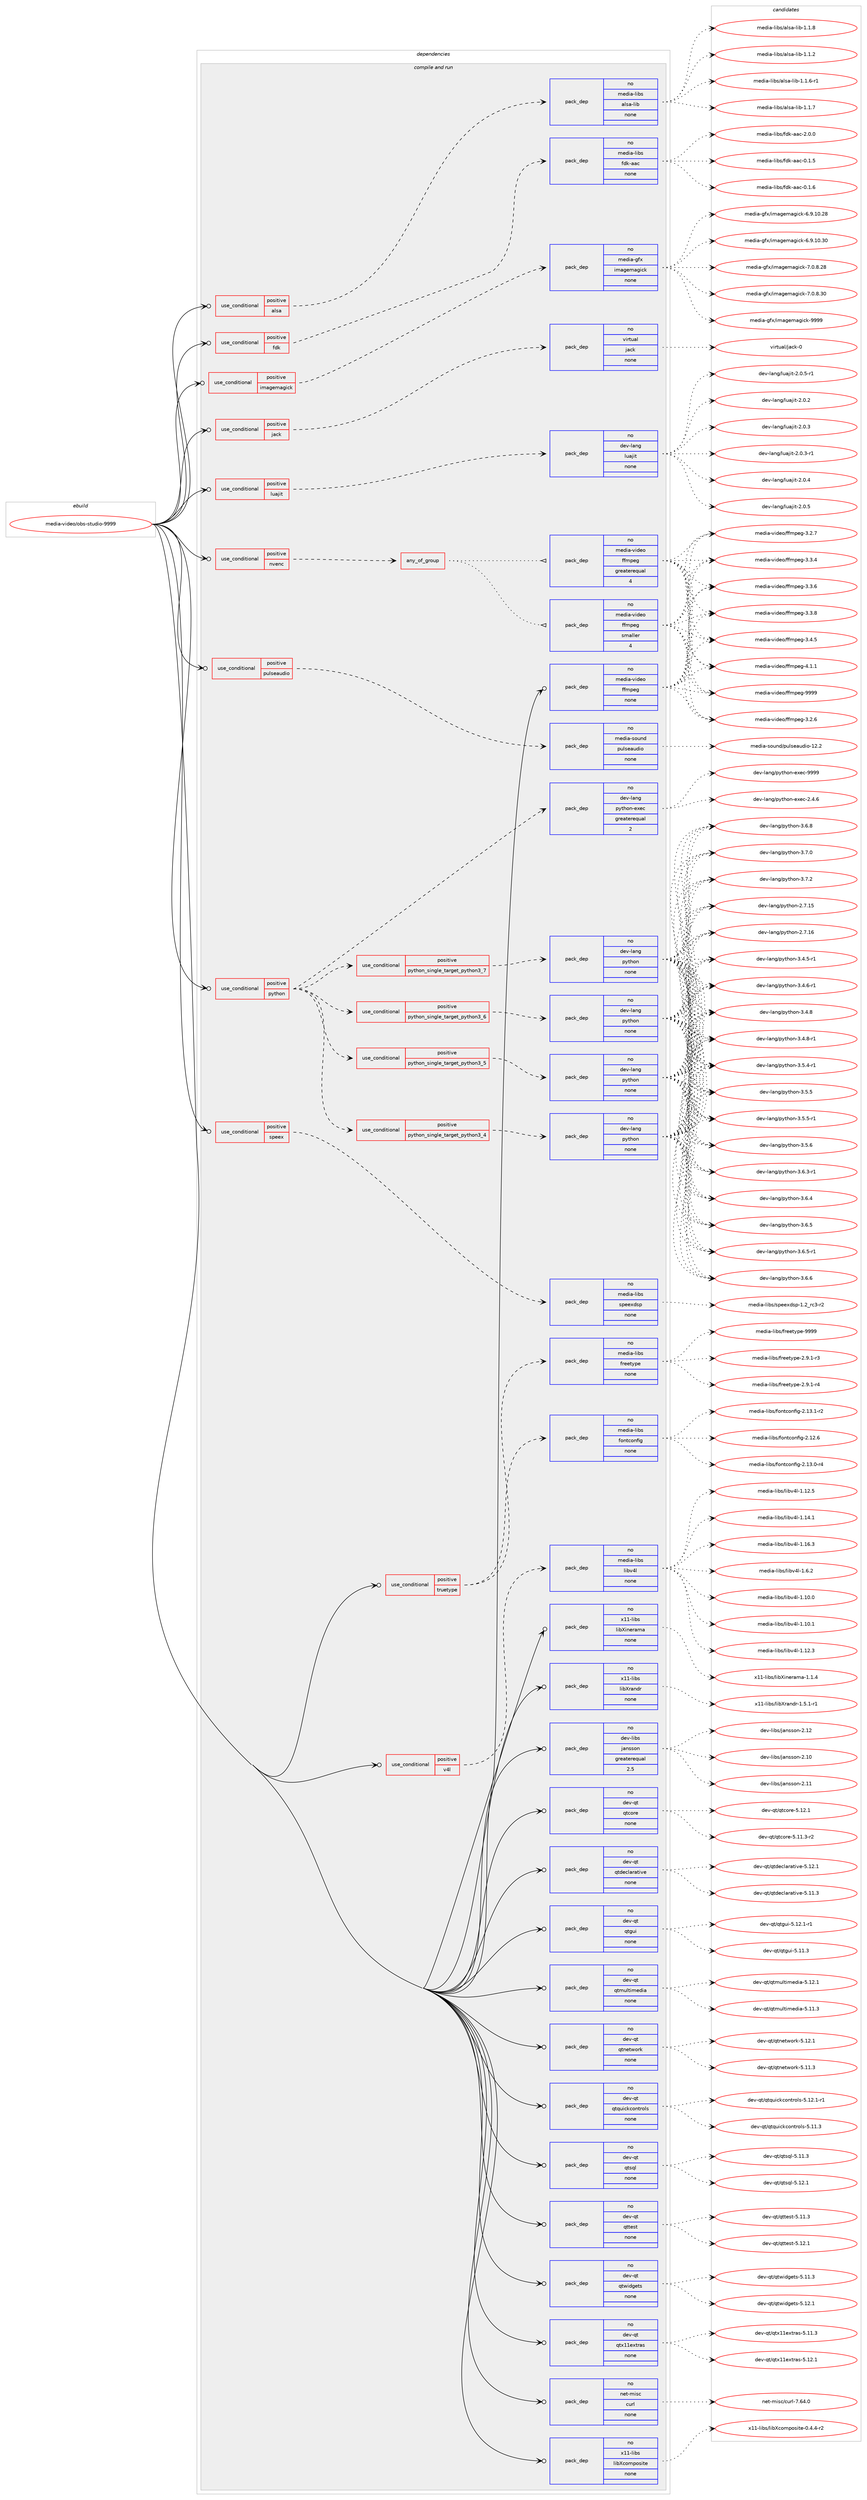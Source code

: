 digraph prolog {

# *************
# Graph options
# *************

newrank=true;
concentrate=true;
compound=true;
graph [rankdir=LR,fontname=Helvetica,fontsize=10,ranksep=1.5];#, ranksep=2.5, nodesep=0.2];
edge  [arrowhead=vee];
node  [fontname=Helvetica,fontsize=10];

# **********
# The ebuild
# **********

subgraph cluster_leftcol {
color=gray;
rank=same;
label=<<i>ebuild</i>>;
id [label="media-video/obs-studio-9999", color=red, width=4, href="../media-video/obs-studio-9999.svg"];
}

# ****************
# The dependencies
# ****************

subgraph cluster_midcol {
color=gray;
label=<<i>dependencies</i>>;
subgraph cluster_compile {
fillcolor="#eeeeee";
style=filled;
label=<<i>compile</i>>;
}
subgraph cluster_compileandrun {
fillcolor="#eeeeee";
style=filled;
label=<<i>compile and run</i>>;
subgraph cond440897 {
dependency1639527 [label=<<TABLE BORDER="0" CELLBORDER="1" CELLSPACING="0" CELLPADDING="4"><TR><TD ROWSPAN="3" CELLPADDING="10">use_conditional</TD></TR><TR><TD>positive</TD></TR><TR><TD>alsa</TD></TR></TABLE>>, shape=none, color=red];
subgraph pack1172169 {
dependency1639528 [label=<<TABLE BORDER="0" CELLBORDER="1" CELLSPACING="0" CELLPADDING="4" WIDTH="220"><TR><TD ROWSPAN="6" CELLPADDING="30">pack_dep</TD></TR><TR><TD WIDTH="110">no</TD></TR><TR><TD>media-libs</TD></TR><TR><TD>alsa-lib</TD></TR><TR><TD>none</TD></TR><TR><TD></TD></TR></TABLE>>, shape=none, color=blue];
}
dependency1639527:e -> dependency1639528:w [weight=20,style="dashed",arrowhead="vee"];
}
id:e -> dependency1639527:w [weight=20,style="solid",arrowhead="odotvee"];
subgraph cond440898 {
dependency1639529 [label=<<TABLE BORDER="0" CELLBORDER="1" CELLSPACING="0" CELLPADDING="4"><TR><TD ROWSPAN="3" CELLPADDING="10">use_conditional</TD></TR><TR><TD>positive</TD></TR><TR><TD>fdk</TD></TR></TABLE>>, shape=none, color=red];
subgraph pack1172170 {
dependency1639530 [label=<<TABLE BORDER="0" CELLBORDER="1" CELLSPACING="0" CELLPADDING="4" WIDTH="220"><TR><TD ROWSPAN="6" CELLPADDING="30">pack_dep</TD></TR><TR><TD WIDTH="110">no</TD></TR><TR><TD>media-libs</TD></TR><TR><TD>fdk-aac</TD></TR><TR><TD>none</TD></TR><TR><TD></TD></TR></TABLE>>, shape=none, color=blue];
}
dependency1639529:e -> dependency1639530:w [weight=20,style="dashed",arrowhead="vee"];
}
id:e -> dependency1639529:w [weight=20,style="solid",arrowhead="odotvee"];
subgraph cond440899 {
dependency1639531 [label=<<TABLE BORDER="0" CELLBORDER="1" CELLSPACING="0" CELLPADDING="4"><TR><TD ROWSPAN="3" CELLPADDING="10">use_conditional</TD></TR><TR><TD>positive</TD></TR><TR><TD>imagemagick</TD></TR></TABLE>>, shape=none, color=red];
subgraph pack1172171 {
dependency1639532 [label=<<TABLE BORDER="0" CELLBORDER="1" CELLSPACING="0" CELLPADDING="4" WIDTH="220"><TR><TD ROWSPAN="6" CELLPADDING="30">pack_dep</TD></TR><TR><TD WIDTH="110">no</TD></TR><TR><TD>media-gfx</TD></TR><TR><TD>imagemagick</TD></TR><TR><TD>none</TD></TR><TR><TD></TD></TR></TABLE>>, shape=none, color=blue];
}
dependency1639531:e -> dependency1639532:w [weight=20,style="dashed",arrowhead="vee"];
}
id:e -> dependency1639531:w [weight=20,style="solid",arrowhead="odotvee"];
subgraph cond440900 {
dependency1639533 [label=<<TABLE BORDER="0" CELLBORDER="1" CELLSPACING="0" CELLPADDING="4"><TR><TD ROWSPAN="3" CELLPADDING="10">use_conditional</TD></TR><TR><TD>positive</TD></TR><TR><TD>jack</TD></TR></TABLE>>, shape=none, color=red];
subgraph pack1172172 {
dependency1639534 [label=<<TABLE BORDER="0" CELLBORDER="1" CELLSPACING="0" CELLPADDING="4" WIDTH="220"><TR><TD ROWSPAN="6" CELLPADDING="30">pack_dep</TD></TR><TR><TD WIDTH="110">no</TD></TR><TR><TD>virtual</TD></TR><TR><TD>jack</TD></TR><TR><TD>none</TD></TR><TR><TD></TD></TR></TABLE>>, shape=none, color=blue];
}
dependency1639533:e -> dependency1639534:w [weight=20,style="dashed",arrowhead="vee"];
}
id:e -> dependency1639533:w [weight=20,style="solid",arrowhead="odotvee"];
subgraph cond440901 {
dependency1639535 [label=<<TABLE BORDER="0" CELLBORDER="1" CELLSPACING="0" CELLPADDING="4"><TR><TD ROWSPAN="3" CELLPADDING="10">use_conditional</TD></TR><TR><TD>positive</TD></TR><TR><TD>luajit</TD></TR></TABLE>>, shape=none, color=red];
subgraph pack1172173 {
dependency1639536 [label=<<TABLE BORDER="0" CELLBORDER="1" CELLSPACING="0" CELLPADDING="4" WIDTH="220"><TR><TD ROWSPAN="6" CELLPADDING="30">pack_dep</TD></TR><TR><TD WIDTH="110">no</TD></TR><TR><TD>dev-lang</TD></TR><TR><TD>luajit</TD></TR><TR><TD>none</TD></TR><TR><TD></TD></TR></TABLE>>, shape=none, color=blue];
}
dependency1639535:e -> dependency1639536:w [weight=20,style="dashed",arrowhead="vee"];
}
id:e -> dependency1639535:w [weight=20,style="solid",arrowhead="odotvee"];
subgraph cond440902 {
dependency1639537 [label=<<TABLE BORDER="0" CELLBORDER="1" CELLSPACING="0" CELLPADDING="4"><TR><TD ROWSPAN="3" CELLPADDING="10">use_conditional</TD></TR><TR><TD>positive</TD></TR><TR><TD>nvenc</TD></TR></TABLE>>, shape=none, color=red];
subgraph any25691 {
dependency1639538 [label=<<TABLE BORDER="0" CELLBORDER="1" CELLSPACING="0" CELLPADDING="4"><TR><TD CELLPADDING="10">any_of_group</TD></TR></TABLE>>, shape=none, color=red];subgraph pack1172174 {
dependency1639539 [label=<<TABLE BORDER="0" CELLBORDER="1" CELLSPACING="0" CELLPADDING="4" WIDTH="220"><TR><TD ROWSPAN="6" CELLPADDING="30">pack_dep</TD></TR><TR><TD WIDTH="110">no</TD></TR><TR><TD>media-video</TD></TR><TR><TD>ffmpeg</TD></TR><TR><TD>smaller</TD></TR><TR><TD>4</TD></TR></TABLE>>, shape=none, color=blue];
}
dependency1639538:e -> dependency1639539:w [weight=20,style="dotted",arrowhead="oinv"];
subgraph pack1172175 {
dependency1639540 [label=<<TABLE BORDER="0" CELLBORDER="1" CELLSPACING="0" CELLPADDING="4" WIDTH="220"><TR><TD ROWSPAN="6" CELLPADDING="30">pack_dep</TD></TR><TR><TD WIDTH="110">no</TD></TR><TR><TD>media-video</TD></TR><TR><TD>ffmpeg</TD></TR><TR><TD>greaterequal</TD></TR><TR><TD>4</TD></TR></TABLE>>, shape=none, color=blue];
}
dependency1639538:e -> dependency1639540:w [weight=20,style="dotted",arrowhead="oinv"];
}
dependency1639537:e -> dependency1639538:w [weight=20,style="dashed",arrowhead="vee"];
}
id:e -> dependency1639537:w [weight=20,style="solid",arrowhead="odotvee"];
subgraph cond440903 {
dependency1639541 [label=<<TABLE BORDER="0" CELLBORDER="1" CELLSPACING="0" CELLPADDING="4"><TR><TD ROWSPAN="3" CELLPADDING="10">use_conditional</TD></TR><TR><TD>positive</TD></TR><TR><TD>pulseaudio</TD></TR></TABLE>>, shape=none, color=red];
subgraph pack1172176 {
dependency1639542 [label=<<TABLE BORDER="0" CELLBORDER="1" CELLSPACING="0" CELLPADDING="4" WIDTH="220"><TR><TD ROWSPAN="6" CELLPADDING="30">pack_dep</TD></TR><TR><TD WIDTH="110">no</TD></TR><TR><TD>media-sound</TD></TR><TR><TD>pulseaudio</TD></TR><TR><TD>none</TD></TR><TR><TD></TD></TR></TABLE>>, shape=none, color=blue];
}
dependency1639541:e -> dependency1639542:w [weight=20,style="dashed",arrowhead="vee"];
}
id:e -> dependency1639541:w [weight=20,style="solid",arrowhead="odotvee"];
subgraph cond440904 {
dependency1639543 [label=<<TABLE BORDER="0" CELLBORDER="1" CELLSPACING="0" CELLPADDING="4"><TR><TD ROWSPAN="3" CELLPADDING="10">use_conditional</TD></TR><TR><TD>positive</TD></TR><TR><TD>python</TD></TR></TABLE>>, shape=none, color=red];
subgraph cond440905 {
dependency1639544 [label=<<TABLE BORDER="0" CELLBORDER="1" CELLSPACING="0" CELLPADDING="4"><TR><TD ROWSPAN="3" CELLPADDING="10">use_conditional</TD></TR><TR><TD>positive</TD></TR><TR><TD>python_single_target_python3_4</TD></TR></TABLE>>, shape=none, color=red];
subgraph pack1172177 {
dependency1639545 [label=<<TABLE BORDER="0" CELLBORDER="1" CELLSPACING="0" CELLPADDING="4" WIDTH="220"><TR><TD ROWSPAN="6" CELLPADDING="30">pack_dep</TD></TR><TR><TD WIDTH="110">no</TD></TR><TR><TD>dev-lang</TD></TR><TR><TD>python</TD></TR><TR><TD>none</TD></TR><TR><TD></TD></TR></TABLE>>, shape=none, color=blue];
}
dependency1639544:e -> dependency1639545:w [weight=20,style="dashed",arrowhead="vee"];
}
dependency1639543:e -> dependency1639544:w [weight=20,style="dashed",arrowhead="vee"];
subgraph cond440906 {
dependency1639546 [label=<<TABLE BORDER="0" CELLBORDER="1" CELLSPACING="0" CELLPADDING="4"><TR><TD ROWSPAN="3" CELLPADDING="10">use_conditional</TD></TR><TR><TD>positive</TD></TR><TR><TD>python_single_target_python3_5</TD></TR></TABLE>>, shape=none, color=red];
subgraph pack1172178 {
dependency1639547 [label=<<TABLE BORDER="0" CELLBORDER="1" CELLSPACING="0" CELLPADDING="4" WIDTH="220"><TR><TD ROWSPAN="6" CELLPADDING="30">pack_dep</TD></TR><TR><TD WIDTH="110">no</TD></TR><TR><TD>dev-lang</TD></TR><TR><TD>python</TD></TR><TR><TD>none</TD></TR><TR><TD></TD></TR></TABLE>>, shape=none, color=blue];
}
dependency1639546:e -> dependency1639547:w [weight=20,style="dashed",arrowhead="vee"];
}
dependency1639543:e -> dependency1639546:w [weight=20,style="dashed",arrowhead="vee"];
subgraph cond440907 {
dependency1639548 [label=<<TABLE BORDER="0" CELLBORDER="1" CELLSPACING="0" CELLPADDING="4"><TR><TD ROWSPAN="3" CELLPADDING="10">use_conditional</TD></TR><TR><TD>positive</TD></TR><TR><TD>python_single_target_python3_6</TD></TR></TABLE>>, shape=none, color=red];
subgraph pack1172179 {
dependency1639549 [label=<<TABLE BORDER="0" CELLBORDER="1" CELLSPACING="0" CELLPADDING="4" WIDTH="220"><TR><TD ROWSPAN="6" CELLPADDING="30">pack_dep</TD></TR><TR><TD WIDTH="110">no</TD></TR><TR><TD>dev-lang</TD></TR><TR><TD>python</TD></TR><TR><TD>none</TD></TR><TR><TD></TD></TR></TABLE>>, shape=none, color=blue];
}
dependency1639548:e -> dependency1639549:w [weight=20,style="dashed",arrowhead="vee"];
}
dependency1639543:e -> dependency1639548:w [weight=20,style="dashed",arrowhead="vee"];
subgraph cond440908 {
dependency1639550 [label=<<TABLE BORDER="0" CELLBORDER="1" CELLSPACING="0" CELLPADDING="4"><TR><TD ROWSPAN="3" CELLPADDING="10">use_conditional</TD></TR><TR><TD>positive</TD></TR><TR><TD>python_single_target_python3_7</TD></TR></TABLE>>, shape=none, color=red];
subgraph pack1172180 {
dependency1639551 [label=<<TABLE BORDER="0" CELLBORDER="1" CELLSPACING="0" CELLPADDING="4" WIDTH="220"><TR><TD ROWSPAN="6" CELLPADDING="30">pack_dep</TD></TR><TR><TD WIDTH="110">no</TD></TR><TR><TD>dev-lang</TD></TR><TR><TD>python</TD></TR><TR><TD>none</TD></TR><TR><TD></TD></TR></TABLE>>, shape=none, color=blue];
}
dependency1639550:e -> dependency1639551:w [weight=20,style="dashed",arrowhead="vee"];
}
dependency1639543:e -> dependency1639550:w [weight=20,style="dashed",arrowhead="vee"];
subgraph pack1172181 {
dependency1639552 [label=<<TABLE BORDER="0" CELLBORDER="1" CELLSPACING="0" CELLPADDING="4" WIDTH="220"><TR><TD ROWSPAN="6" CELLPADDING="30">pack_dep</TD></TR><TR><TD WIDTH="110">no</TD></TR><TR><TD>dev-lang</TD></TR><TR><TD>python-exec</TD></TR><TR><TD>greaterequal</TD></TR><TR><TD>2</TD></TR></TABLE>>, shape=none, color=blue];
}
dependency1639543:e -> dependency1639552:w [weight=20,style="dashed",arrowhead="vee"];
}
id:e -> dependency1639543:w [weight=20,style="solid",arrowhead="odotvee"];
subgraph cond440909 {
dependency1639553 [label=<<TABLE BORDER="0" CELLBORDER="1" CELLSPACING="0" CELLPADDING="4"><TR><TD ROWSPAN="3" CELLPADDING="10">use_conditional</TD></TR><TR><TD>positive</TD></TR><TR><TD>speex</TD></TR></TABLE>>, shape=none, color=red];
subgraph pack1172182 {
dependency1639554 [label=<<TABLE BORDER="0" CELLBORDER="1" CELLSPACING="0" CELLPADDING="4" WIDTH="220"><TR><TD ROWSPAN="6" CELLPADDING="30">pack_dep</TD></TR><TR><TD WIDTH="110">no</TD></TR><TR><TD>media-libs</TD></TR><TR><TD>speexdsp</TD></TR><TR><TD>none</TD></TR><TR><TD></TD></TR></TABLE>>, shape=none, color=blue];
}
dependency1639553:e -> dependency1639554:w [weight=20,style="dashed",arrowhead="vee"];
}
id:e -> dependency1639553:w [weight=20,style="solid",arrowhead="odotvee"];
subgraph cond440910 {
dependency1639555 [label=<<TABLE BORDER="0" CELLBORDER="1" CELLSPACING="0" CELLPADDING="4"><TR><TD ROWSPAN="3" CELLPADDING="10">use_conditional</TD></TR><TR><TD>positive</TD></TR><TR><TD>truetype</TD></TR></TABLE>>, shape=none, color=red];
subgraph pack1172183 {
dependency1639556 [label=<<TABLE BORDER="0" CELLBORDER="1" CELLSPACING="0" CELLPADDING="4" WIDTH="220"><TR><TD ROWSPAN="6" CELLPADDING="30">pack_dep</TD></TR><TR><TD WIDTH="110">no</TD></TR><TR><TD>media-libs</TD></TR><TR><TD>fontconfig</TD></TR><TR><TD>none</TD></TR><TR><TD></TD></TR></TABLE>>, shape=none, color=blue];
}
dependency1639555:e -> dependency1639556:w [weight=20,style="dashed",arrowhead="vee"];
subgraph pack1172184 {
dependency1639557 [label=<<TABLE BORDER="0" CELLBORDER="1" CELLSPACING="0" CELLPADDING="4" WIDTH="220"><TR><TD ROWSPAN="6" CELLPADDING="30">pack_dep</TD></TR><TR><TD WIDTH="110">no</TD></TR><TR><TD>media-libs</TD></TR><TR><TD>freetype</TD></TR><TR><TD>none</TD></TR><TR><TD></TD></TR></TABLE>>, shape=none, color=blue];
}
dependency1639555:e -> dependency1639557:w [weight=20,style="dashed",arrowhead="vee"];
}
id:e -> dependency1639555:w [weight=20,style="solid",arrowhead="odotvee"];
subgraph cond440911 {
dependency1639558 [label=<<TABLE BORDER="0" CELLBORDER="1" CELLSPACING="0" CELLPADDING="4"><TR><TD ROWSPAN="3" CELLPADDING="10">use_conditional</TD></TR><TR><TD>positive</TD></TR><TR><TD>v4l</TD></TR></TABLE>>, shape=none, color=red];
subgraph pack1172185 {
dependency1639559 [label=<<TABLE BORDER="0" CELLBORDER="1" CELLSPACING="0" CELLPADDING="4" WIDTH="220"><TR><TD ROWSPAN="6" CELLPADDING="30">pack_dep</TD></TR><TR><TD WIDTH="110">no</TD></TR><TR><TD>media-libs</TD></TR><TR><TD>libv4l</TD></TR><TR><TD>none</TD></TR><TR><TD></TD></TR></TABLE>>, shape=none, color=blue];
}
dependency1639558:e -> dependency1639559:w [weight=20,style="dashed",arrowhead="vee"];
}
id:e -> dependency1639558:w [weight=20,style="solid",arrowhead="odotvee"];
subgraph pack1172186 {
dependency1639560 [label=<<TABLE BORDER="0" CELLBORDER="1" CELLSPACING="0" CELLPADDING="4" WIDTH="220"><TR><TD ROWSPAN="6" CELLPADDING="30">pack_dep</TD></TR><TR><TD WIDTH="110">no</TD></TR><TR><TD>dev-libs</TD></TR><TR><TD>jansson</TD></TR><TR><TD>greaterequal</TD></TR><TR><TD>2.5</TD></TR></TABLE>>, shape=none, color=blue];
}
id:e -> dependency1639560:w [weight=20,style="solid",arrowhead="odotvee"];
subgraph pack1172187 {
dependency1639561 [label=<<TABLE BORDER="0" CELLBORDER="1" CELLSPACING="0" CELLPADDING="4" WIDTH="220"><TR><TD ROWSPAN="6" CELLPADDING="30">pack_dep</TD></TR><TR><TD WIDTH="110">no</TD></TR><TR><TD>dev-qt</TD></TR><TR><TD>qtcore</TD></TR><TR><TD>none</TD></TR><TR><TD></TD></TR></TABLE>>, shape=none, color=blue];
}
id:e -> dependency1639561:w [weight=20,style="solid",arrowhead="odotvee"];
subgraph pack1172188 {
dependency1639562 [label=<<TABLE BORDER="0" CELLBORDER="1" CELLSPACING="0" CELLPADDING="4" WIDTH="220"><TR><TD ROWSPAN="6" CELLPADDING="30">pack_dep</TD></TR><TR><TD WIDTH="110">no</TD></TR><TR><TD>dev-qt</TD></TR><TR><TD>qtdeclarative</TD></TR><TR><TD>none</TD></TR><TR><TD></TD></TR></TABLE>>, shape=none, color=blue];
}
id:e -> dependency1639562:w [weight=20,style="solid",arrowhead="odotvee"];
subgraph pack1172189 {
dependency1639563 [label=<<TABLE BORDER="0" CELLBORDER="1" CELLSPACING="0" CELLPADDING="4" WIDTH="220"><TR><TD ROWSPAN="6" CELLPADDING="30">pack_dep</TD></TR><TR><TD WIDTH="110">no</TD></TR><TR><TD>dev-qt</TD></TR><TR><TD>qtgui</TD></TR><TR><TD>none</TD></TR><TR><TD></TD></TR></TABLE>>, shape=none, color=blue];
}
id:e -> dependency1639563:w [weight=20,style="solid",arrowhead="odotvee"];
subgraph pack1172190 {
dependency1639564 [label=<<TABLE BORDER="0" CELLBORDER="1" CELLSPACING="0" CELLPADDING="4" WIDTH="220"><TR><TD ROWSPAN="6" CELLPADDING="30">pack_dep</TD></TR><TR><TD WIDTH="110">no</TD></TR><TR><TD>dev-qt</TD></TR><TR><TD>qtmultimedia</TD></TR><TR><TD>none</TD></TR><TR><TD></TD></TR></TABLE>>, shape=none, color=blue];
}
id:e -> dependency1639564:w [weight=20,style="solid",arrowhead="odotvee"];
subgraph pack1172191 {
dependency1639565 [label=<<TABLE BORDER="0" CELLBORDER="1" CELLSPACING="0" CELLPADDING="4" WIDTH="220"><TR><TD ROWSPAN="6" CELLPADDING="30">pack_dep</TD></TR><TR><TD WIDTH="110">no</TD></TR><TR><TD>dev-qt</TD></TR><TR><TD>qtnetwork</TD></TR><TR><TD>none</TD></TR><TR><TD></TD></TR></TABLE>>, shape=none, color=blue];
}
id:e -> dependency1639565:w [weight=20,style="solid",arrowhead="odotvee"];
subgraph pack1172192 {
dependency1639566 [label=<<TABLE BORDER="0" CELLBORDER="1" CELLSPACING="0" CELLPADDING="4" WIDTH="220"><TR><TD ROWSPAN="6" CELLPADDING="30">pack_dep</TD></TR><TR><TD WIDTH="110">no</TD></TR><TR><TD>dev-qt</TD></TR><TR><TD>qtquickcontrols</TD></TR><TR><TD>none</TD></TR><TR><TD></TD></TR></TABLE>>, shape=none, color=blue];
}
id:e -> dependency1639566:w [weight=20,style="solid",arrowhead="odotvee"];
subgraph pack1172193 {
dependency1639567 [label=<<TABLE BORDER="0" CELLBORDER="1" CELLSPACING="0" CELLPADDING="4" WIDTH="220"><TR><TD ROWSPAN="6" CELLPADDING="30">pack_dep</TD></TR><TR><TD WIDTH="110">no</TD></TR><TR><TD>dev-qt</TD></TR><TR><TD>qtsql</TD></TR><TR><TD>none</TD></TR><TR><TD></TD></TR></TABLE>>, shape=none, color=blue];
}
id:e -> dependency1639567:w [weight=20,style="solid",arrowhead="odotvee"];
subgraph pack1172194 {
dependency1639568 [label=<<TABLE BORDER="0" CELLBORDER="1" CELLSPACING="0" CELLPADDING="4" WIDTH="220"><TR><TD ROWSPAN="6" CELLPADDING="30">pack_dep</TD></TR><TR><TD WIDTH="110">no</TD></TR><TR><TD>dev-qt</TD></TR><TR><TD>qttest</TD></TR><TR><TD>none</TD></TR><TR><TD></TD></TR></TABLE>>, shape=none, color=blue];
}
id:e -> dependency1639568:w [weight=20,style="solid",arrowhead="odotvee"];
subgraph pack1172195 {
dependency1639569 [label=<<TABLE BORDER="0" CELLBORDER="1" CELLSPACING="0" CELLPADDING="4" WIDTH="220"><TR><TD ROWSPAN="6" CELLPADDING="30">pack_dep</TD></TR><TR><TD WIDTH="110">no</TD></TR><TR><TD>dev-qt</TD></TR><TR><TD>qtwidgets</TD></TR><TR><TD>none</TD></TR><TR><TD></TD></TR></TABLE>>, shape=none, color=blue];
}
id:e -> dependency1639569:w [weight=20,style="solid",arrowhead="odotvee"];
subgraph pack1172196 {
dependency1639570 [label=<<TABLE BORDER="0" CELLBORDER="1" CELLSPACING="0" CELLPADDING="4" WIDTH="220"><TR><TD ROWSPAN="6" CELLPADDING="30">pack_dep</TD></TR><TR><TD WIDTH="110">no</TD></TR><TR><TD>dev-qt</TD></TR><TR><TD>qtx11extras</TD></TR><TR><TD>none</TD></TR><TR><TD></TD></TR></TABLE>>, shape=none, color=blue];
}
id:e -> dependency1639570:w [weight=20,style="solid",arrowhead="odotvee"];
subgraph pack1172197 {
dependency1639571 [label=<<TABLE BORDER="0" CELLBORDER="1" CELLSPACING="0" CELLPADDING="4" WIDTH="220"><TR><TD ROWSPAN="6" CELLPADDING="30">pack_dep</TD></TR><TR><TD WIDTH="110">no</TD></TR><TR><TD>media-video</TD></TR><TR><TD>ffmpeg</TD></TR><TR><TD>none</TD></TR><TR><TD></TD></TR></TABLE>>, shape=none, color=blue];
}
id:e -> dependency1639571:w [weight=20,style="solid",arrowhead="odotvee"];
subgraph pack1172198 {
dependency1639572 [label=<<TABLE BORDER="0" CELLBORDER="1" CELLSPACING="0" CELLPADDING="4" WIDTH="220"><TR><TD ROWSPAN="6" CELLPADDING="30">pack_dep</TD></TR><TR><TD WIDTH="110">no</TD></TR><TR><TD>net-misc</TD></TR><TR><TD>curl</TD></TR><TR><TD>none</TD></TR><TR><TD></TD></TR></TABLE>>, shape=none, color=blue];
}
id:e -> dependency1639572:w [weight=20,style="solid",arrowhead="odotvee"];
subgraph pack1172199 {
dependency1639573 [label=<<TABLE BORDER="0" CELLBORDER="1" CELLSPACING="0" CELLPADDING="4" WIDTH="220"><TR><TD ROWSPAN="6" CELLPADDING="30">pack_dep</TD></TR><TR><TD WIDTH="110">no</TD></TR><TR><TD>x11-libs</TD></TR><TR><TD>libXcomposite</TD></TR><TR><TD>none</TD></TR><TR><TD></TD></TR></TABLE>>, shape=none, color=blue];
}
id:e -> dependency1639573:w [weight=20,style="solid",arrowhead="odotvee"];
subgraph pack1172200 {
dependency1639574 [label=<<TABLE BORDER="0" CELLBORDER="1" CELLSPACING="0" CELLPADDING="4" WIDTH="220"><TR><TD ROWSPAN="6" CELLPADDING="30">pack_dep</TD></TR><TR><TD WIDTH="110">no</TD></TR><TR><TD>x11-libs</TD></TR><TR><TD>libXinerama</TD></TR><TR><TD>none</TD></TR><TR><TD></TD></TR></TABLE>>, shape=none, color=blue];
}
id:e -> dependency1639574:w [weight=20,style="solid",arrowhead="odotvee"];
subgraph pack1172201 {
dependency1639575 [label=<<TABLE BORDER="0" CELLBORDER="1" CELLSPACING="0" CELLPADDING="4" WIDTH="220"><TR><TD ROWSPAN="6" CELLPADDING="30">pack_dep</TD></TR><TR><TD WIDTH="110">no</TD></TR><TR><TD>x11-libs</TD></TR><TR><TD>libXrandr</TD></TR><TR><TD>none</TD></TR><TR><TD></TD></TR></TABLE>>, shape=none, color=blue];
}
id:e -> dependency1639575:w [weight=20,style="solid",arrowhead="odotvee"];
}
subgraph cluster_run {
fillcolor="#eeeeee";
style=filled;
label=<<i>run</i>>;
}
}

# **************
# The candidates
# **************

subgraph cluster_choices {
rank=same;
color=gray;
label=<<i>candidates</i>>;

subgraph choice1172169 {
color=black;
nodesep=1;
choice1091011001059745108105981154797108115974510810598454946494650 [label="media-libs/alsa-lib-1.1.2", color=red, width=4,href="../media-libs/alsa-lib-1.1.2.svg"];
choice10910110010597451081059811547971081159745108105984549464946544511449 [label="media-libs/alsa-lib-1.1.6-r1", color=red, width=4,href="../media-libs/alsa-lib-1.1.6-r1.svg"];
choice1091011001059745108105981154797108115974510810598454946494655 [label="media-libs/alsa-lib-1.1.7", color=red, width=4,href="../media-libs/alsa-lib-1.1.7.svg"];
choice1091011001059745108105981154797108115974510810598454946494656 [label="media-libs/alsa-lib-1.1.8", color=red, width=4,href="../media-libs/alsa-lib-1.1.8.svg"];
dependency1639528:e -> choice1091011001059745108105981154797108115974510810598454946494650:w [style=dotted,weight="100"];
dependency1639528:e -> choice10910110010597451081059811547971081159745108105984549464946544511449:w [style=dotted,weight="100"];
dependency1639528:e -> choice1091011001059745108105981154797108115974510810598454946494655:w [style=dotted,weight="100"];
dependency1639528:e -> choice1091011001059745108105981154797108115974510810598454946494656:w [style=dotted,weight="100"];
}
subgraph choice1172170 {
color=black;
nodesep=1;
choice1091011001059745108105981154710210010745979799454846494653 [label="media-libs/fdk-aac-0.1.5", color=red, width=4,href="../media-libs/fdk-aac-0.1.5.svg"];
choice1091011001059745108105981154710210010745979799454846494654 [label="media-libs/fdk-aac-0.1.6", color=red, width=4,href="../media-libs/fdk-aac-0.1.6.svg"];
choice1091011001059745108105981154710210010745979799455046484648 [label="media-libs/fdk-aac-2.0.0", color=red, width=4,href="../media-libs/fdk-aac-2.0.0.svg"];
dependency1639530:e -> choice1091011001059745108105981154710210010745979799454846494653:w [style=dotted,weight="100"];
dependency1639530:e -> choice1091011001059745108105981154710210010745979799454846494654:w [style=dotted,weight="100"];
dependency1639530:e -> choice1091011001059745108105981154710210010745979799455046484648:w [style=dotted,weight="100"];
}
subgraph choice1172171 {
color=black;
nodesep=1;
choice10910110010597451031021204710510997103101109971031059910745544657464948465056 [label="media-gfx/imagemagick-6.9.10.28", color=red, width=4,href="../media-gfx/imagemagick-6.9.10.28.svg"];
choice10910110010597451031021204710510997103101109971031059910745544657464948465148 [label="media-gfx/imagemagick-6.9.10.30", color=red, width=4,href="../media-gfx/imagemagick-6.9.10.30.svg"];
choice109101100105974510310212047105109971031011099710310599107455546484656465056 [label="media-gfx/imagemagick-7.0.8.28", color=red, width=4,href="../media-gfx/imagemagick-7.0.8.28.svg"];
choice109101100105974510310212047105109971031011099710310599107455546484656465148 [label="media-gfx/imagemagick-7.0.8.30", color=red, width=4,href="../media-gfx/imagemagick-7.0.8.30.svg"];
choice1091011001059745103102120471051099710310110997103105991074557575757 [label="media-gfx/imagemagick-9999", color=red, width=4,href="../media-gfx/imagemagick-9999.svg"];
dependency1639532:e -> choice10910110010597451031021204710510997103101109971031059910745544657464948465056:w [style=dotted,weight="100"];
dependency1639532:e -> choice10910110010597451031021204710510997103101109971031059910745544657464948465148:w [style=dotted,weight="100"];
dependency1639532:e -> choice109101100105974510310212047105109971031011099710310599107455546484656465056:w [style=dotted,weight="100"];
dependency1639532:e -> choice109101100105974510310212047105109971031011099710310599107455546484656465148:w [style=dotted,weight="100"];
dependency1639532:e -> choice1091011001059745103102120471051099710310110997103105991074557575757:w [style=dotted,weight="100"];
}
subgraph choice1172172 {
color=black;
nodesep=1;
choice118105114116117971084710697991074548 [label="virtual/jack-0", color=red, width=4,href="../virtual/jack-0.svg"];
dependency1639534:e -> choice118105114116117971084710697991074548:w [style=dotted,weight="100"];
}
subgraph choice1172173 {
color=black;
nodesep=1;
choice10010111845108971101034710811797106105116455046484650 [label="dev-lang/luajit-2.0.2", color=red, width=4,href="../dev-lang/luajit-2.0.2.svg"];
choice10010111845108971101034710811797106105116455046484651 [label="dev-lang/luajit-2.0.3", color=red, width=4,href="../dev-lang/luajit-2.0.3.svg"];
choice100101118451089711010347108117971061051164550464846514511449 [label="dev-lang/luajit-2.0.3-r1", color=red, width=4,href="../dev-lang/luajit-2.0.3-r1.svg"];
choice10010111845108971101034710811797106105116455046484652 [label="dev-lang/luajit-2.0.4", color=red, width=4,href="../dev-lang/luajit-2.0.4.svg"];
choice10010111845108971101034710811797106105116455046484653 [label="dev-lang/luajit-2.0.5", color=red, width=4,href="../dev-lang/luajit-2.0.5.svg"];
choice100101118451089711010347108117971061051164550464846534511449 [label="dev-lang/luajit-2.0.5-r1", color=red, width=4,href="../dev-lang/luajit-2.0.5-r1.svg"];
dependency1639536:e -> choice10010111845108971101034710811797106105116455046484650:w [style=dotted,weight="100"];
dependency1639536:e -> choice10010111845108971101034710811797106105116455046484651:w [style=dotted,weight="100"];
dependency1639536:e -> choice100101118451089711010347108117971061051164550464846514511449:w [style=dotted,weight="100"];
dependency1639536:e -> choice10010111845108971101034710811797106105116455046484652:w [style=dotted,weight="100"];
dependency1639536:e -> choice10010111845108971101034710811797106105116455046484653:w [style=dotted,weight="100"];
dependency1639536:e -> choice100101118451089711010347108117971061051164550464846534511449:w [style=dotted,weight="100"];
}
subgraph choice1172174 {
color=black;
nodesep=1;
choice109101100105974511810510010111147102102109112101103455146504654 [label="media-video/ffmpeg-3.2.6", color=red, width=4,href="../media-video/ffmpeg-3.2.6.svg"];
choice109101100105974511810510010111147102102109112101103455146504655 [label="media-video/ffmpeg-3.2.7", color=red, width=4,href="../media-video/ffmpeg-3.2.7.svg"];
choice109101100105974511810510010111147102102109112101103455146514652 [label="media-video/ffmpeg-3.3.4", color=red, width=4,href="../media-video/ffmpeg-3.3.4.svg"];
choice109101100105974511810510010111147102102109112101103455146514654 [label="media-video/ffmpeg-3.3.6", color=red, width=4,href="../media-video/ffmpeg-3.3.6.svg"];
choice109101100105974511810510010111147102102109112101103455146514656 [label="media-video/ffmpeg-3.3.8", color=red, width=4,href="../media-video/ffmpeg-3.3.8.svg"];
choice109101100105974511810510010111147102102109112101103455146524653 [label="media-video/ffmpeg-3.4.5", color=red, width=4,href="../media-video/ffmpeg-3.4.5.svg"];
choice109101100105974511810510010111147102102109112101103455246494649 [label="media-video/ffmpeg-4.1.1", color=red, width=4,href="../media-video/ffmpeg-4.1.1.svg"];
choice1091011001059745118105100101111471021021091121011034557575757 [label="media-video/ffmpeg-9999", color=red, width=4,href="../media-video/ffmpeg-9999.svg"];
dependency1639539:e -> choice109101100105974511810510010111147102102109112101103455146504654:w [style=dotted,weight="100"];
dependency1639539:e -> choice109101100105974511810510010111147102102109112101103455146504655:w [style=dotted,weight="100"];
dependency1639539:e -> choice109101100105974511810510010111147102102109112101103455146514652:w [style=dotted,weight="100"];
dependency1639539:e -> choice109101100105974511810510010111147102102109112101103455146514654:w [style=dotted,weight="100"];
dependency1639539:e -> choice109101100105974511810510010111147102102109112101103455146514656:w [style=dotted,weight="100"];
dependency1639539:e -> choice109101100105974511810510010111147102102109112101103455146524653:w [style=dotted,weight="100"];
dependency1639539:e -> choice109101100105974511810510010111147102102109112101103455246494649:w [style=dotted,weight="100"];
dependency1639539:e -> choice1091011001059745118105100101111471021021091121011034557575757:w [style=dotted,weight="100"];
}
subgraph choice1172175 {
color=black;
nodesep=1;
choice109101100105974511810510010111147102102109112101103455146504654 [label="media-video/ffmpeg-3.2.6", color=red, width=4,href="../media-video/ffmpeg-3.2.6.svg"];
choice109101100105974511810510010111147102102109112101103455146504655 [label="media-video/ffmpeg-3.2.7", color=red, width=4,href="../media-video/ffmpeg-3.2.7.svg"];
choice109101100105974511810510010111147102102109112101103455146514652 [label="media-video/ffmpeg-3.3.4", color=red, width=4,href="../media-video/ffmpeg-3.3.4.svg"];
choice109101100105974511810510010111147102102109112101103455146514654 [label="media-video/ffmpeg-3.3.6", color=red, width=4,href="../media-video/ffmpeg-3.3.6.svg"];
choice109101100105974511810510010111147102102109112101103455146514656 [label="media-video/ffmpeg-3.3.8", color=red, width=4,href="../media-video/ffmpeg-3.3.8.svg"];
choice109101100105974511810510010111147102102109112101103455146524653 [label="media-video/ffmpeg-3.4.5", color=red, width=4,href="../media-video/ffmpeg-3.4.5.svg"];
choice109101100105974511810510010111147102102109112101103455246494649 [label="media-video/ffmpeg-4.1.1", color=red, width=4,href="../media-video/ffmpeg-4.1.1.svg"];
choice1091011001059745118105100101111471021021091121011034557575757 [label="media-video/ffmpeg-9999", color=red, width=4,href="../media-video/ffmpeg-9999.svg"];
dependency1639540:e -> choice109101100105974511810510010111147102102109112101103455146504654:w [style=dotted,weight="100"];
dependency1639540:e -> choice109101100105974511810510010111147102102109112101103455146504655:w [style=dotted,weight="100"];
dependency1639540:e -> choice109101100105974511810510010111147102102109112101103455146514652:w [style=dotted,weight="100"];
dependency1639540:e -> choice109101100105974511810510010111147102102109112101103455146514654:w [style=dotted,weight="100"];
dependency1639540:e -> choice109101100105974511810510010111147102102109112101103455146514656:w [style=dotted,weight="100"];
dependency1639540:e -> choice109101100105974511810510010111147102102109112101103455146524653:w [style=dotted,weight="100"];
dependency1639540:e -> choice109101100105974511810510010111147102102109112101103455246494649:w [style=dotted,weight="100"];
dependency1639540:e -> choice1091011001059745118105100101111471021021091121011034557575757:w [style=dotted,weight="100"];
}
subgraph choice1172176 {
color=black;
nodesep=1;
choice109101100105974511511111711010047112117108115101971171001051114549504650 [label="media-sound/pulseaudio-12.2", color=red, width=4,href="../media-sound/pulseaudio-12.2.svg"];
dependency1639542:e -> choice109101100105974511511111711010047112117108115101971171001051114549504650:w [style=dotted,weight="100"];
}
subgraph choice1172177 {
color=black;
nodesep=1;
choice10010111845108971101034711212111610411111045504655464953 [label="dev-lang/python-2.7.15", color=red, width=4,href="../dev-lang/python-2.7.15.svg"];
choice10010111845108971101034711212111610411111045504655464954 [label="dev-lang/python-2.7.16", color=red, width=4,href="../dev-lang/python-2.7.16.svg"];
choice1001011184510897110103471121211161041111104551465246534511449 [label="dev-lang/python-3.4.5-r1", color=red, width=4,href="../dev-lang/python-3.4.5-r1.svg"];
choice1001011184510897110103471121211161041111104551465246544511449 [label="dev-lang/python-3.4.6-r1", color=red, width=4,href="../dev-lang/python-3.4.6-r1.svg"];
choice100101118451089711010347112121116104111110455146524656 [label="dev-lang/python-3.4.8", color=red, width=4,href="../dev-lang/python-3.4.8.svg"];
choice1001011184510897110103471121211161041111104551465246564511449 [label="dev-lang/python-3.4.8-r1", color=red, width=4,href="../dev-lang/python-3.4.8-r1.svg"];
choice1001011184510897110103471121211161041111104551465346524511449 [label="dev-lang/python-3.5.4-r1", color=red, width=4,href="../dev-lang/python-3.5.4-r1.svg"];
choice100101118451089711010347112121116104111110455146534653 [label="dev-lang/python-3.5.5", color=red, width=4,href="../dev-lang/python-3.5.5.svg"];
choice1001011184510897110103471121211161041111104551465346534511449 [label="dev-lang/python-3.5.5-r1", color=red, width=4,href="../dev-lang/python-3.5.5-r1.svg"];
choice100101118451089711010347112121116104111110455146534654 [label="dev-lang/python-3.5.6", color=red, width=4,href="../dev-lang/python-3.5.6.svg"];
choice1001011184510897110103471121211161041111104551465446514511449 [label="dev-lang/python-3.6.3-r1", color=red, width=4,href="../dev-lang/python-3.6.3-r1.svg"];
choice100101118451089711010347112121116104111110455146544652 [label="dev-lang/python-3.6.4", color=red, width=4,href="../dev-lang/python-3.6.4.svg"];
choice100101118451089711010347112121116104111110455146544653 [label="dev-lang/python-3.6.5", color=red, width=4,href="../dev-lang/python-3.6.5.svg"];
choice1001011184510897110103471121211161041111104551465446534511449 [label="dev-lang/python-3.6.5-r1", color=red, width=4,href="../dev-lang/python-3.6.5-r1.svg"];
choice100101118451089711010347112121116104111110455146544654 [label="dev-lang/python-3.6.6", color=red, width=4,href="../dev-lang/python-3.6.6.svg"];
choice100101118451089711010347112121116104111110455146544656 [label="dev-lang/python-3.6.8", color=red, width=4,href="../dev-lang/python-3.6.8.svg"];
choice100101118451089711010347112121116104111110455146554648 [label="dev-lang/python-3.7.0", color=red, width=4,href="../dev-lang/python-3.7.0.svg"];
choice100101118451089711010347112121116104111110455146554650 [label="dev-lang/python-3.7.2", color=red, width=4,href="../dev-lang/python-3.7.2.svg"];
dependency1639545:e -> choice10010111845108971101034711212111610411111045504655464953:w [style=dotted,weight="100"];
dependency1639545:e -> choice10010111845108971101034711212111610411111045504655464954:w [style=dotted,weight="100"];
dependency1639545:e -> choice1001011184510897110103471121211161041111104551465246534511449:w [style=dotted,weight="100"];
dependency1639545:e -> choice1001011184510897110103471121211161041111104551465246544511449:w [style=dotted,weight="100"];
dependency1639545:e -> choice100101118451089711010347112121116104111110455146524656:w [style=dotted,weight="100"];
dependency1639545:e -> choice1001011184510897110103471121211161041111104551465246564511449:w [style=dotted,weight="100"];
dependency1639545:e -> choice1001011184510897110103471121211161041111104551465346524511449:w [style=dotted,weight="100"];
dependency1639545:e -> choice100101118451089711010347112121116104111110455146534653:w [style=dotted,weight="100"];
dependency1639545:e -> choice1001011184510897110103471121211161041111104551465346534511449:w [style=dotted,weight="100"];
dependency1639545:e -> choice100101118451089711010347112121116104111110455146534654:w [style=dotted,weight="100"];
dependency1639545:e -> choice1001011184510897110103471121211161041111104551465446514511449:w [style=dotted,weight="100"];
dependency1639545:e -> choice100101118451089711010347112121116104111110455146544652:w [style=dotted,weight="100"];
dependency1639545:e -> choice100101118451089711010347112121116104111110455146544653:w [style=dotted,weight="100"];
dependency1639545:e -> choice1001011184510897110103471121211161041111104551465446534511449:w [style=dotted,weight="100"];
dependency1639545:e -> choice100101118451089711010347112121116104111110455146544654:w [style=dotted,weight="100"];
dependency1639545:e -> choice100101118451089711010347112121116104111110455146544656:w [style=dotted,weight="100"];
dependency1639545:e -> choice100101118451089711010347112121116104111110455146554648:w [style=dotted,weight="100"];
dependency1639545:e -> choice100101118451089711010347112121116104111110455146554650:w [style=dotted,weight="100"];
}
subgraph choice1172178 {
color=black;
nodesep=1;
choice10010111845108971101034711212111610411111045504655464953 [label="dev-lang/python-2.7.15", color=red, width=4,href="../dev-lang/python-2.7.15.svg"];
choice10010111845108971101034711212111610411111045504655464954 [label="dev-lang/python-2.7.16", color=red, width=4,href="../dev-lang/python-2.7.16.svg"];
choice1001011184510897110103471121211161041111104551465246534511449 [label="dev-lang/python-3.4.5-r1", color=red, width=4,href="../dev-lang/python-3.4.5-r1.svg"];
choice1001011184510897110103471121211161041111104551465246544511449 [label="dev-lang/python-3.4.6-r1", color=red, width=4,href="../dev-lang/python-3.4.6-r1.svg"];
choice100101118451089711010347112121116104111110455146524656 [label="dev-lang/python-3.4.8", color=red, width=4,href="../dev-lang/python-3.4.8.svg"];
choice1001011184510897110103471121211161041111104551465246564511449 [label="dev-lang/python-3.4.8-r1", color=red, width=4,href="../dev-lang/python-3.4.8-r1.svg"];
choice1001011184510897110103471121211161041111104551465346524511449 [label="dev-lang/python-3.5.4-r1", color=red, width=4,href="../dev-lang/python-3.5.4-r1.svg"];
choice100101118451089711010347112121116104111110455146534653 [label="dev-lang/python-3.5.5", color=red, width=4,href="../dev-lang/python-3.5.5.svg"];
choice1001011184510897110103471121211161041111104551465346534511449 [label="dev-lang/python-3.5.5-r1", color=red, width=4,href="../dev-lang/python-3.5.5-r1.svg"];
choice100101118451089711010347112121116104111110455146534654 [label="dev-lang/python-3.5.6", color=red, width=4,href="../dev-lang/python-3.5.6.svg"];
choice1001011184510897110103471121211161041111104551465446514511449 [label="dev-lang/python-3.6.3-r1", color=red, width=4,href="../dev-lang/python-3.6.3-r1.svg"];
choice100101118451089711010347112121116104111110455146544652 [label="dev-lang/python-3.6.4", color=red, width=4,href="../dev-lang/python-3.6.4.svg"];
choice100101118451089711010347112121116104111110455146544653 [label="dev-lang/python-3.6.5", color=red, width=4,href="../dev-lang/python-3.6.5.svg"];
choice1001011184510897110103471121211161041111104551465446534511449 [label="dev-lang/python-3.6.5-r1", color=red, width=4,href="../dev-lang/python-3.6.5-r1.svg"];
choice100101118451089711010347112121116104111110455146544654 [label="dev-lang/python-3.6.6", color=red, width=4,href="../dev-lang/python-3.6.6.svg"];
choice100101118451089711010347112121116104111110455146544656 [label="dev-lang/python-3.6.8", color=red, width=4,href="../dev-lang/python-3.6.8.svg"];
choice100101118451089711010347112121116104111110455146554648 [label="dev-lang/python-3.7.0", color=red, width=4,href="../dev-lang/python-3.7.0.svg"];
choice100101118451089711010347112121116104111110455146554650 [label="dev-lang/python-3.7.2", color=red, width=4,href="../dev-lang/python-3.7.2.svg"];
dependency1639547:e -> choice10010111845108971101034711212111610411111045504655464953:w [style=dotted,weight="100"];
dependency1639547:e -> choice10010111845108971101034711212111610411111045504655464954:w [style=dotted,weight="100"];
dependency1639547:e -> choice1001011184510897110103471121211161041111104551465246534511449:w [style=dotted,weight="100"];
dependency1639547:e -> choice1001011184510897110103471121211161041111104551465246544511449:w [style=dotted,weight="100"];
dependency1639547:e -> choice100101118451089711010347112121116104111110455146524656:w [style=dotted,weight="100"];
dependency1639547:e -> choice1001011184510897110103471121211161041111104551465246564511449:w [style=dotted,weight="100"];
dependency1639547:e -> choice1001011184510897110103471121211161041111104551465346524511449:w [style=dotted,weight="100"];
dependency1639547:e -> choice100101118451089711010347112121116104111110455146534653:w [style=dotted,weight="100"];
dependency1639547:e -> choice1001011184510897110103471121211161041111104551465346534511449:w [style=dotted,weight="100"];
dependency1639547:e -> choice100101118451089711010347112121116104111110455146534654:w [style=dotted,weight="100"];
dependency1639547:e -> choice1001011184510897110103471121211161041111104551465446514511449:w [style=dotted,weight="100"];
dependency1639547:e -> choice100101118451089711010347112121116104111110455146544652:w [style=dotted,weight="100"];
dependency1639547:e -> choice100101118451089711010347112121116104111110455146544653:w [style=dotted,weight="100"];
dependency1639547:e -> choice1001011184510897110103471121211161041111104551465446534511449:w [style=dotted,weight="100"];
dependency1639547:e -> choice100101118451089711010347112121116104111110455146544654:w [style=dotted,weight="100"];
dependency1639547:e -> choice100101118451089711010347112121116104111110455146544656:w [style=dotted,weight="100"];
dependency1639547:e -> choice100101118451089711010347112121116104111110455146554648:w [style=dotted,weight="100"];
dependency1639547:e -> choice100101118451089711010347112121116104111110455146554650:w [style=dotted,weight="100"];
}
subgraph choice1172179 {
color=black;
nodesep=1;
choice10010111845108971101034711212111610411111045504655464953 [label="dev-lang/python-2.7.15", color=red, width=4,href="../dev-lang/python-2.7.15.svg"];
choice10010111845108971101034711212111610411111045504655464954 [label="dev-lang/python-2.7.16", color=red, width=4,href="../dev-lang/python-2.7.16.svg"];
choice1001011184510897110103471121211161041111104551465246534511449 [label="dev-lang/python-3.4.5-r1", color=red, width=4,href="../dev-lang/python-3.4.5-r1.svg"];
choice1001011184510897110103471121211161041111104551465246544511449 [label="dev-lang/python-3.4.6-r1", color=red, width=4,href="../dev-lang/python-3.4.6-r1.svg"];
choice100101118451089711010347112121116104111110455146524656 [label="dev-lang/python-3.4.8", color=red, width=4,href="../dev-lang/python-3.4.8.svg"];
choice1001011184510897110103471121211161041111104551465246564511449 [label="dev-lang/python-3.4.8-r1", color=red, width=4,href="../dev-lang/python-3.4.8-r1.svg"];
choice1001011184510897110103471121211161041111104551465346524511449 [label="dev-lang/python-3.5.4-r1", color=red, width=4,href="../dev-lang/python-3.5.4-r1.svg"];
choice100101118451089711010347112121116104111110455146534653 [label="dev-lang/python-3.5.5", color=red, width=4,href="../dev-lang/python-3.5.5.svg"];
choice1001011184510897110103471121211161041111104551465346534511449 [label="dev-lang/python-3.5.5-r1", color=red, width=4,href="../dev-lang/python-3.5.5-r1.svg"];
choice100101118451089711010347112121116104111110455146534654 [label="dev-lang/python-3.5.6", color=red, width=4,href="../dev-lang/python-3.5.6.svg"];
choice1001011184510897110103471121211161041111104551465446514511449 [label="dev-lang/python-3.6.3-r1", color=red, width=4,href="../dev-lang/python-3.6.3-r1.svg"];
choice100101118451089711010347112121116104111110455146544652 [label="dev-lang/python-3.6.4", color=red, width=4,href="../dev-lang/python-3.6.4.svg"];
choice100101118451089711010347112121116104111110455146544653 [label="dev-lang/python-3.6.5", color=red, width=4,href="../dev-lang/python-3.6.5.svg"];
choice1001011184510897110103471121211161041111104551465446534511449 [label="dev-lang/python-3.6.5-r1", color=red, width=4,href="../dev-lang/python-3.6.5-r1.svg"];
choice100101118451089711010347112121116104111110455146544654 [label="dev-lang/python-3.6.6", color=red, width=4,href="../dev-lang/python-3.6.6.svg"];
choice100101118451089711010347112121116104111110455146544656 [label="dev-lang/python-3.6.8", color=red, width=4,href="../dev-lang/python-3.6.8.svg"];
choice100101118451089711010347112121116104111110455146554648 [label="dev-lang/python-3.7.0", color=red, width=4,href="../dev-lang/python-3.7.0.svg"];
choice100101118451089711010347112121116104111110455146554650 [label="dev-lang/python-3.7.2", color=red, width=4,href="../dev-lang/python-3.7.2.svg"];
dependency1639549:e -> choice10010111845108971101034711212111610411111045504655464953:w [style=dotted,weight="100"];
dependency1639549:e -> choice10010111845108971101034711212111610411111045504655464954:w [style=dotted,weight="100"];
dependency1639549:e -> choice1001011184510897110103471121211161041111104551465246534511449:w [style=dotted,weight="100"];
dependency1639549:e -> choice1001011184510897110103471121211161041111104551465246544511449:w [style=dotted,weight="100"];
dependency1639549:e -> choice100101118451089711010347112121116104111110455146524656:w [style=dotted,weight="100"];
dependency1639549:e -> choice1001011184510897110103471121211161041111104551465246564511449:w [style=dotted,weight="100"];
dependency1639549:e -> choice1001011184510897110103471121211161041111104551465346524511449:w [style=dotted,weight="100"];
dependency1639549:e -> choice100101118451089711010347112121116104111110455146534653:w [style=dotted,weight="100"];
dependency1639549:e -> choice1001011184510897110103471121211161041111104551465346534511449:w [style=dotted,weight="100"];
dependency1639549:e -> choice100101118451089711010347112121116104111110455146534654:w [style=dotted,weight="100"];
dependency1639549:e -> choice1001011184510897110103471121211161041111104551465446514511449:w [style=dotted,weight="100"];
dependency1639549:e -> choice100101118451089711010347112121116104111110455146544652:w [style=dotted,weight="100"];
dependency1639549:e -> choice100101118451089711010347112121116104111110455146544653:w [style=dotted,weight="100"];
dependency1639549:e -> choice1001011184510897110103471121211161041111104551465446534511449:w [style=dotted,weight="100"];
dependency1639549:e -> choice100101118451089711010347112121116104111110455146544654:w [style=dotted,weight="100"];
dependency1639549:e -> choice100101118451089711010347112121116104111110455146544656:w [style=dotted,weight="100"];
dependency1639549:e -> choice100101118451089711010347112121116104111110455146554648:w [style=dotted,weight="100"];
dependency1639549:e -> choice100101118451089711010347112121116104111110455146554650:w [style=dotted,weight="100"];
}
subgraph choice1172180 {
color=black;
nodesep=1;
choice10010111845108971101034711212111610411111045504655464953 [label="dev-lang/python-2.7.15", color=red, width=4,href="../dev-lang/python-2.7.15.svg"];
choice10010111845108971101034711212111610411111045504655464954 [label="dev-lang/python-2.7.16", color=red, width=4,href="../dev-lang/python-2.7.16.svg"];
choice1001011184510897110103471121211161041111104551465246534511449 [label="dev-lang/python-3.4.5-r1", color=red, width=4,href="../dev-lang/python-3.4.5-r1.svg"];
choice1001011184510897110103471121211161041111104551465246544511449 [label="dev-lang/python-3.4.6-r1", color=red, width=4,href="../dev-lang/python-3.4.6-r1.svg"];
choice100101118451089711010347112121116104111110455146524656 [label="dev-lang/python-3.4.8", color=red, width=4,href="../dev-lang/python-3.4.8.svg"];
choice1001011184510897110103471121211161041111104551465246564511449 [label="dev-lang/python-3.4.8-r1", color=red, width=4,href="../dev-lang/python-3.4.8-r1.svg"];
choice1001011184510897110103471121211161041111104551465346524511449 [label="dev-lang/python-3.5.4-r1", color=red, width=4,href="../dev-lang/python-3.5.4-r1.svg"];
choice100101118451089711010347112121116104111110455146534653 [label="dev-lang/python-3.5.5", color=red, width=4,href="../dev-lang/python-3.5.5.svg"];
choice1001011184510897110103471121211161041111104551465346534511449 [label="dev-lang/python-3.5.5-r1", color=red, width=4,href="../dev-lang/python-3.5.5-r1.svg"];
choice100101118451089711010347112121116104111110455146534654 [label="dev-lang/python-3.5.6", color=red, width=4,href="../dev-lang/python-3.5.6.svg"];
choice1001011184510897110103471121211161041111104551465446514511449 [label="dev-lang/python-3.6.3-r1", color=red, width=4,href="../dev-lang/python-3.6.3-r1.svg"];
choice100101118451089711010347112121116104111110455146544652 [label="dev-lang/python-3.6.4", color=red, width=4,href="../dev-lang/python-3.6.4.svg"];
choice100101118451089711010347112121116104111110455146544653 [label="dev-lang/python-3.6.5", color=red, width=4,href="../dev-lang/python-3.6.5.svg"];
choice1001011184510897110103471121211161041111104551465446534511449 [label="dev-lang/python-3.6.5-r1", color=red, width=4,href="../dev-lang/python-3.6.5-r1.svg"];
choice100101118451089711010347112121116104111110455146544654 [label="dev-lang/python-3.6.6", color=red, width=4,href="../dev-lang/python-3.6.6.svg"];
choice100101118451089711010347112121116104111110455146544656 [label="dev-lang/python-3.6.8", color=red, width=4,href="../dev-lang/python-3.6.8.svg"];
choice100101118451089711010347112121116104111110455146554648 [label="dev-lang/python-3.7.0", color=red, width=4,href="../dev-lang/python-3.7.0.svg"];
choice100101118451089711010347112121116104111110455146554650 [label="dev-lang/python-3.7.2", color=red, width=4,href="../dev-lang/python-3.7.2.svg"];
dependency1639551:e -> choice10010111845108971101034711212111610411111045504655464953:w [style=dotted,weight="100"];
dependency1639551:e -> choice10010111845108971101034711212111610411111045504655464954:w [style=dotted,weight="100"];
dependency1639551:e -> choice1001011184510897110103471121211161041111104551465246534511449:w [style=dotted,weight="100"];
dependency1639551:e -> choice1001011184510897110103471121211161041111104551465246544511449:w [style=dotted,weight="100"];
dependency1639551:e -> choice100101118451089711010347112121116104111110455146524656:w [style=dotted,weight="100"];
dependency1639551:e -> choice1001011184510897110103471121211161041111104551465246564511449:w [style=dotted,weight="100"];
dependency1639551:e -> choice1001011184510897110103471121211161041111104551465346524511449:w [style=dotted,weight="100"];
dependency1639551:e -> choice100101118451089711010347112121116104111110455146534653:w [style=dotted,weight="100"];
dependency1639551:e -> choice1001011184510897110103471121211161041111104551465346534511449:w [style=dotted,weight="100"];
dependency1639551:e -> choice100101118451089711010347112121116104111110455146534654:w [style=dotted,weight="100"];
dependency1639551:e -> choice1001011184510897110103471121211161041111104551465446514511449:w [style=dotted,weight="100"];
dependency1639551:e -> choice100101118451089711010347112121116104111110455146544652:w [style=dotted,weight="100"];
dependency1639551:e -> choice100101118451089711010347112121116104111110455146544653:w [style=dotted,weight="100"];
dependency1639551:e -> choice1001011184510897110103471121211161041111104551465446534511449:w [style=dotted,weight="100"];
dependency1639551:e -> choice100101118451089711010347112121116104111110455146544654:w [style=dotted,weight="100"];
dependency1639551:e -> choice100101118451089711010347112121116104111110455146544656:w [style=dotted,weight="100"];
dependency1639551:e -> choice100101118451089711010347112121116104111110455146554648:w [style=dotted,weight="100"];
dependency1639551:e -> choice100101118451089711010347112121116104111110455146554650:w [style=dotted,weight="100"];
}
subgraph choice1172181 {
color=black;
nodesep=1;
choice1001011184510897110103471121211161041111104510112010199455046524654 [label="dev-lang/python-exec-2.4.6", color=red, width=4,href="../dev-lang/python-exec-2.4.6.svg"];
choice10010111845108971101034711212111610411111045101120101994557575757 [label="dev-lang/python-exec-9999", color=red, width=4,href="../dev-lang/python-exec-9999.svg"];
dependency1639552:e -> choice1001011184510897110103471121211161041111104510112010199455046524654:w [style=dotted,weight="100"];
dependency1639552:e -> choice10010111845108971101034711212111610411111045101120101994557575757:w [style=dotted,weight="100"];
}
subgraph choice1172182 {
color=black;
nodesep=1;
choice10910110010597451081059811547115112101101120100115112454946509511499514511450 [label="media-libs/speexdsp-1.2_rc3-r2", color=red, width=4,href="../media-libs/speexdsp-1.2_rc3-r2.svg"];
dependency1639554:e -> choice10910110010597451081059811547115112101101120100115112454946509511499514511450:w [style=dotted,weight="100"];
}
subgraph choice1172183 {
color=black;
nodesep=1;
choice109101100105974510810598115471021111101169911111010210510345504649504654 [label="media-libs/fontconfig-2.12.6", color=red, width=4,href="../media-libs/fontconfig-2.12.6.svg"];
choice1091011001059745108105981154710211111011699111110102105103455046495146484511452 [label="media-libs/fontconfig-2.13.0-r4", color=red, width=4,href="../media-libs/fontconfig-2.13.0-r4.svg"];
choice1091011001059745108105981154710211111011699111110102105103455046495146494511450 [label="media-libs/fontconfig-2.13.1-r2", color=red, width=4,href="../media-libs/fontconfig-2.13.1-r2.svg"];
dependency1639556:e -> choice109101100105974510810598115471021111101169911111010210510345504649504654:w [style=dotted,weight="100"];
dependency1639556:e -> choice1091011001059745108105981154710211111011699111110102105103455046495146484511452:w [style=dotted,weight="100"];
dependency1639556:e -> choice1091011001059745108105981154710211111011699111110102105103455046495146494511450:w [style=dotted,weight="100"];
}
subgraph choice1172184 {
color=black;
nodesep=1;
choice109101100105974510810598115471021141011011161211121014550465746494511451 [label="media-libs/freetype-2.9.1-r3", color=red, width=4,href="../media-libs/freetype-2.9.1-r3.svg"];
choice109101100105974510810598115471021141011011161211121014550465746494511452 [label="media-libs/freetype-2.9.1-r4", color=red, width=4,href="../media-libs/freetype-2.9.1-r4.svg"];
choice109101100105974510810598115471021141011011161211121014557575757 [label="media-libs/freetype-9999", color=red, width=4,href="../media-libs/freetype-9999.svg"];
dependency1639557:e -> choice109101100105974510810598115471021141011011161211121014550465746494511451:w [style=dotted,weight="100"];
dependency1639557:e -> choice109101100105974510810598115471021141011011161211121014550465746494511452:w [style=dotted,weight="100"];
dependency1639557:e -> choice109101100105974510810598115471021141011011161211121014557575757:w [style=dotted,weight="100"];
}
subgraph choice1172185 {
color=black;
nodesep=1;
choice10910110010597451081059811547108105981185210845494649484648 [label="media-libs/libv4l-1.10.0", color=red, width=4,href="../media-libs/libv4l-1.10.0.svg"];
choice10910110010597451081059811547108105981185210845494649484649 [label="media-libs/libv4l-1.10.1", color=red, width=4,href="../media-libs/libv4l-1.10.1.svg"];
choice10910110010597451081059811547108105981185210845494649504651 [label="media-libs/libv4l-1.12.3", color=red, width=4,href="../media-libs/libv4l-1.12.3.svg"];
choice10910110010597451081059811547108105981185210845494649504653 [label="media-libs/libv4l-1.12.5", color=red, width=4,href="../media-libs/libv4l-1.12.5.svg"];
choice10910110010597451081059811547108105981185210845494649524649 [label="media-libs/libv4l-1.14.1", color=red, width=4,href="../media-libs/libv4l-1.14.1.svg"];
choice10910110010597451081059811547108105981185210845494649544651 [label="media-libs/libv4l-1.16.3", color=red, width=4,href="../media-libs/libv4l-1.16.3.svg"];
choice109101100105974510810598115471081059811852108454946544650 [label="media-libs/libv4l-1.6.2", color=red, width=4,href="../media-libs/libv4l-1.6.2.svg"];
dependency1639559:e -> choice10910110010597451081059811547108105981185210845494649484648:w [style=dotted,weight="100"];
dependency1639559:e -> choice10910110010597451081059811547108105981185210845494649484649:w [style=dotted,weight="100"];
dependency1639559:e -> choice10910110010597451081059811547108105981185210845494649504651:w [style=dotted,weight="100"];
dependency1639559:e -> choice10910110010597451081059811547108105981185210845494649504653:w [style=dotted,weight="100"];
dependency1639559:e -> choice10910110010597451081059811547108105981185210845494649524649:w [style=dotted,weight="100"];
dependency1639559:e -> choice10910110010597451081059811547108105981185210845494649544651:w [style=dotted,weight="100"];
dependency1639559:e -> choice109101100105974510810598115471081059811852108454946544650:w [style=dotted,weight="100"];
}
subgraph choice1172186 {
color=black;
nodesep=1;
choice100101118451081059811547106971101151151111104550464948 [label="dev-libs/jansson-2.10", color=red, width=4,href="../dev-libs/jansson-2.10.svg"];
choice100101118451081059811547106971101151151111104550464949 [label="dev-libs/jansson-2.11", color=red, width=4,href="../dev-libs/jansson-2.11.svg"];
choice100101118451081059811547106971101151151111104550464950 [label="dev-libs/jansson-2.12", color=red, width=4,href="../dev-libs/jansson-2.12.svg"];
dependency1639560:e -> choice100101118451081059811547106971101151151111104550464948:w [style=dotted,weight="100"];
dependency1639560:e -> choice100101118451081059811547106971101151151111104550464949:w [style=dotted,weight="100"];
dependency1639560:e -> choice100101118451081059811547106971101151151111104550464950:w [style=dotted,weight="100"];
}
subgraph choice1172187 {
color=black;
nodesep=1;
choice100101118451131164711311699111114101455346494946514511450 [label="dev-qt/qtcore-5.11.3-r2", color=red, width=4,href="../dev-qt/qtcore-5.11.3-r2.svg"];
choice10010111845113116471131169911111410145534649504649 [label="dev-qt/qtcore-5.12.1", color=red, width=4,href="../dev-qt/qtcore-5.12.1.svg"];
dependency1639561:e -> choice100101118451131164711311699111114101455346494946514511450:w [style=dotted,weight="100"];
dependency1639561:e -> choice10010111845113116471131169911111410145534649504649:w [style=dotted,weight="100"];
}
subgraph choice1172188 {
color=black;
nodesep=1;
choice100101118451131164711311610010199108971149711610511810145534649494651 [label="dev-qt/qtdeclarative-5.11.3", color=red, width=4,href="../dev-qt/qtdeclarative-5.11.3.svg"];
choice100101118451131164711311610010199108971149711610511810145534649504649 [label="dev-qt/qtdeclarative-5.12.1", color=red, width=4,href="../dev-qt/qtdeclarative-5.12.1.svg"];
dependency1639562:e -> choice100101118451131164711311610010199108971149711610511810145534649494651:w [style=dotted,weight="100"];
dependency1639562:e -> choice100101118451131164711311610010199108971149711610511810145534649504649:w [style=dotted,weight="100"];
}
subgraph choice1172189 {
color=black;
nodesep=1;
choice100101118451131164711311610311710545534649494651 [label="dev-qt/qtgui-5.11.3", color=red, width=4,href="../dev-qt/qtgui-5.11.3.svg"];
choice1001011184511311647113116103117105455346495046494511449 [label="dev-qt/qtgui-5.12.1-r1", color=red, width=4,href="../dev-qt/qtgui-5.12.1-r1.svg"];
dependency1639563:e -> choice100101118451131164711311610311710545534649494651:w [style=dotted,weight="100"];
dependency1639563:e -> choice1001011184511311647113116103117105455346495046494511449:w [style=dotted,weight="100"];
}
subgraph choice1172190 {
color=black;
nodesep=1;
choice10010111845113116471131161091171081161051091011001059745534649494651 [label="dev-qt/qtmultimedia-5.11.3", color=red, width=4,href="../dev-qt/qtmultimedia-5.11.3.svg"];
choice10010111845113116471131161091171081161051091011001059745534649504649 [label="dev-qt/qtmultimedia-5.12.1", color=red, width=4,href="../dev-qt/qtmultimedia-5.12.1.svg"];
dependency1639564:e -> choice10010111845113116471131161091171081161051091011001059745534649494651:w [style=dotted,weight="100"];
dependency1639564:e -> choice10010111845113116471131161091171081161051091011001059745534649504649:w [style=dotted,weight="100"];
}
subgraph choice1172191 {
color=black;
nodesep=1;
choice100101118451131164711311611010111611911111410745534649494651 [label="dev-qt/qtnetwork-5.11.3", color=red, width=4,href="../dev-qt/qtnetwork-5.11.3.svg"];
choice100101118451131164711311611010111611911111410745534649504649 [label="dev-qt/qtnetwork-5.12.1", color=red, width=4,href="../dev-qt/qtnetwork-5.12.1.svg"];
dependency1639565:e -> choice100101118451131164711311611010111611911111410745534649494651:w [style=dotted,weight="100"];
dependency1639565:e -> choice100101118451131164711311611010111611911111410745534649504649:w [style=dotted,weight="100"];
}
subgraph choice1172192 {
color=black;
nodesep=1;
choice1001011184511311647113116113117105991079911111011611411110811545534649494651 [label="dev-qt/qtquickcontrols-5.11.3", color=red, width=4,href="../dev-qt/qtquickcontrols-5.11.3.svg"];
choice10010111845113116471131161131171059910799111110116114111108115455346495046494511449 [label="dev-qt/qtquickcontrols-5.12.1-r1", color=red, width=4,href="../dev-qt/qtquickcontrols-5.12.1-r1.svg"];
dependency1639566:e -> choice1001011184511311647113116113117105991079911111011611411110811545534649494651:w [style=dotted,weight="100"];
dependency1639566:e -> choice10010111845113116471131161131171059910799111110116114111108115455346495046494511449:w [style=dotted,weight="100"];
}
subgraph choice1172193 {
color=black;
nodesep=1;
choice100101118451131164711311611511310845534649494651 [label="dev-qt/qtsql-5.11.3", color=red, width=4,href="../dev-qt/qtsql-5.11.3.svg"];
choice100101118451131164711311611511310845534649504649 [label="dev-qt/qtsql-5.12.1", color=red, width=4,href="../dev-qt/qtsql-5.12.1.svg"];
dependency1639567:e -> choice100101118451131164711311611511310845534649494651:w [style=dotted,weight="100"];
dependency1639567:e -> choice100101118451131164711311611511310845534649504649:w [style=dotted,weight="100"];
}
subgraph choice1172194 {
color=black;
nodesep=1;
choice100101118451131164711311611610111511645534649494651 [label="dev-qt/qttest-5.11.3", color=red, width=4,href="../dev-qt/qttest-5.11.3.svg"];
choice100101118451131164711311611610111511645534649504649 [label="dev-qt/qttest-5.12.1", color=red, width=4,href="../dev-qt/qttest-5.12.1.svg"];
dependency1639568:e -> choice100101118451131164711311611610111511645534649494651:w [style=dotted,weight="100"];
dependency1639568:e -> choice100101118451131164711311611610111511645534649504649:w [style=dotted,weight="100"];
}
subgraph choice1172195 {
color=black;
nodesep=1;
choice100101118451131164711311611910510010310111611545534649494651 [label="dev-qt/qtwidgets-5.11.3", color=red, width=4,href="../dev-qt/qtwidgets-5.11.3.svg"];
choice100101118451131164711311611910510010310111611545534649504649 [label="dev-qt/qtwidgets-5.12.1", color=red, width=4,href="../dev-qt/qtwidgets-5.12.1.svg"];
dependency1639569:e -> choice100101118451131164711311611910510010310111611545534649494651:w [style=dotted,weight="100"];
dependency1639569:e -> choice100101118451131164711311611910510010310111611545534649504649:w [style=dotted,weight="100"];
}
subgraph choice1172196 {
color=black;
nodesep=1;
choice100101118451131164711311612049491011201161149711545534649494651 [label="dev-qt/qtx11extras-5.11.3", color=red, width=4,href="../dev-qt/qtx11extras-5.11.3.svg"];
choice100101118451131164711311612049491011201161149711545534649504649 [label="dev-qt/qtx11extras-5.12.1", color=red, width=4,href="../dev-qt/qtx11extras-5.12.1.svg"];
dependency1639570:e -> choice100101118451131164711311612049491011201161149711545534649494651:w [style=dotted,weight="100"];
dependency1639570:e -> choice100101118451131164711311612049491011201161149711545534649504649:w [style=dotted,weight="100"];
}
subgraph choice1172197 {
color=black;
nodesep=1;
choice109101100105974511810510010111147102102109112101103455146504654 [label="media-video/ffmpeg-3.2.6", color=red, width=4,href="../media-video/ffmpeg-3.2.6.svg"];
choice109101100105974511810510010111147102102109112101103455146504655 [label="media-video/ffmpeg-3.2.7", color=red, width=4,href="../media-video/ffmpeg-3.2.7.svg"];
choice109101100105974511810510010111147102102109112101103455146514652 [label="media-video/ffmpeg-3.3.4", color=red, width=4,href="../media-video/ffmpeg-3.3.4.svg"];
choice109101100105974511810510010111147102102109112101103455146514654 [label="media-video/ffmpeg-3.3.6", color=red, width=4,href="../media-video/ffmpeg-3.3.6.svg"];
choice109101100105974511810510010111147102102109112101103455146514656 [label="media-video/ffmpeg-3.3.8", color=red, width=4,href="../media-video/ffmpeg-3.3.8.svg"];
choice109101100105974511810510010111147102102109112101103455146524653 [label="media-video/ffmpeg-3.4.5", color=red, width=4,href="../media-video/ffmpeg-3.4.5.svg"];
choice109101100105974511810510010111147102102109112101103455246494649 [label="media-video/ffmpeg-4.1.1", color=red, width=4,href="../media-video/ffmpeg-4.1.1.svg"];
choice1091011001059745118105100101111471021021091121011034557575757 [label="media-video/ffmpeg-9999", color=red, width=4,href="../media-video/ffmpeg-9999.svg"];
dependency1639571:e -> choice109101100105974511810510010111147102102109112101103455146504654:w [style=dotted,weight="100"];
dependency1639571:e -> choice109101100105974511810510010111147102102109112101103455146504655:w [style=dotted,weight="100"];
dependency1639571:e -> choice109101100105974511810510010111147102102109112101103455146514652:w [style=dotted,weight="100"];
dependency1639571:e -> choice109101100105974511810510010111147102102109112101103455146514654:w [style=dotted,weight="100"];
dependency1639571:e -> choice109101100105974511810510010111147102102109112101103455146514656:w [style=dotted,weight="100"];
dependency1639571:e -> choice109101100105974511810510010111147102102109112101103455146524653:w [style=dotted,weight="100"];
dependency1639571:e -> choice109101100105974511810510010111147102102109112101103455246494649:w [style=dotted,weight="100"];
dependency1639571:e -> choice1091011001059745118105100101111471021021091121011034557575757:w [style=dotted,weight="100"];
}
subgraph choice1172198 {
color=black;
nodesep=1;
choice1101011164510910511599479911711410845554654524648 [label="net-misc/curl-7.64.0", color=red, width=4,href="../net-misc/curl-7.64.0.svg"];
dependency1639572:e -> choice1101011164510910511599479911711410845554654524648:w [style=dotted,weight="100"];
}
subgraph choice1172199 {
color=black;
nodesep=1;
choice12049494510810598115471081059888991111091121111151051161014548465246524511450 [label="x11-libs/libXcomposite-0.4.4-r2", color=red, width=4,href="../x11-libs/libXcomposite-0.4.4-r2.svg"];
dependency1639573:e -> choice12049494510810598115471081059888991111091121111151051161014548465246524511450:w [style=dotted,weight="100"];
}
subgraph choice1172200 {
color=black;
nodesep=1;
choice120494945108105981154710810598881051101011149710997454946494652 [label="x11-libs/libXinerama-1.1.4", color=red, width=4,href="../x11-libs/libXinerama-1.1.4.svg"];
dependency1639574:e -> choice120494945108105981154710810598881051101011149710997454946494652:w [style=dotted,weight="100"];
}
subgraph choice1172201 {
color=black;
nodesep=1;
choice12049494510810598115471081059888114971101001144549465346494511449 [label="x11-libs/libXrandr-1.5.1-r1", color=red, width=4,href="../x11-libs/libXrandr-1.5.1-r1.svg"];
dependency1639575:e -> choice12049494510810598115471081059888114971101001144549465346494511449:w [style=dotted,weight="100"];
}
}

}
